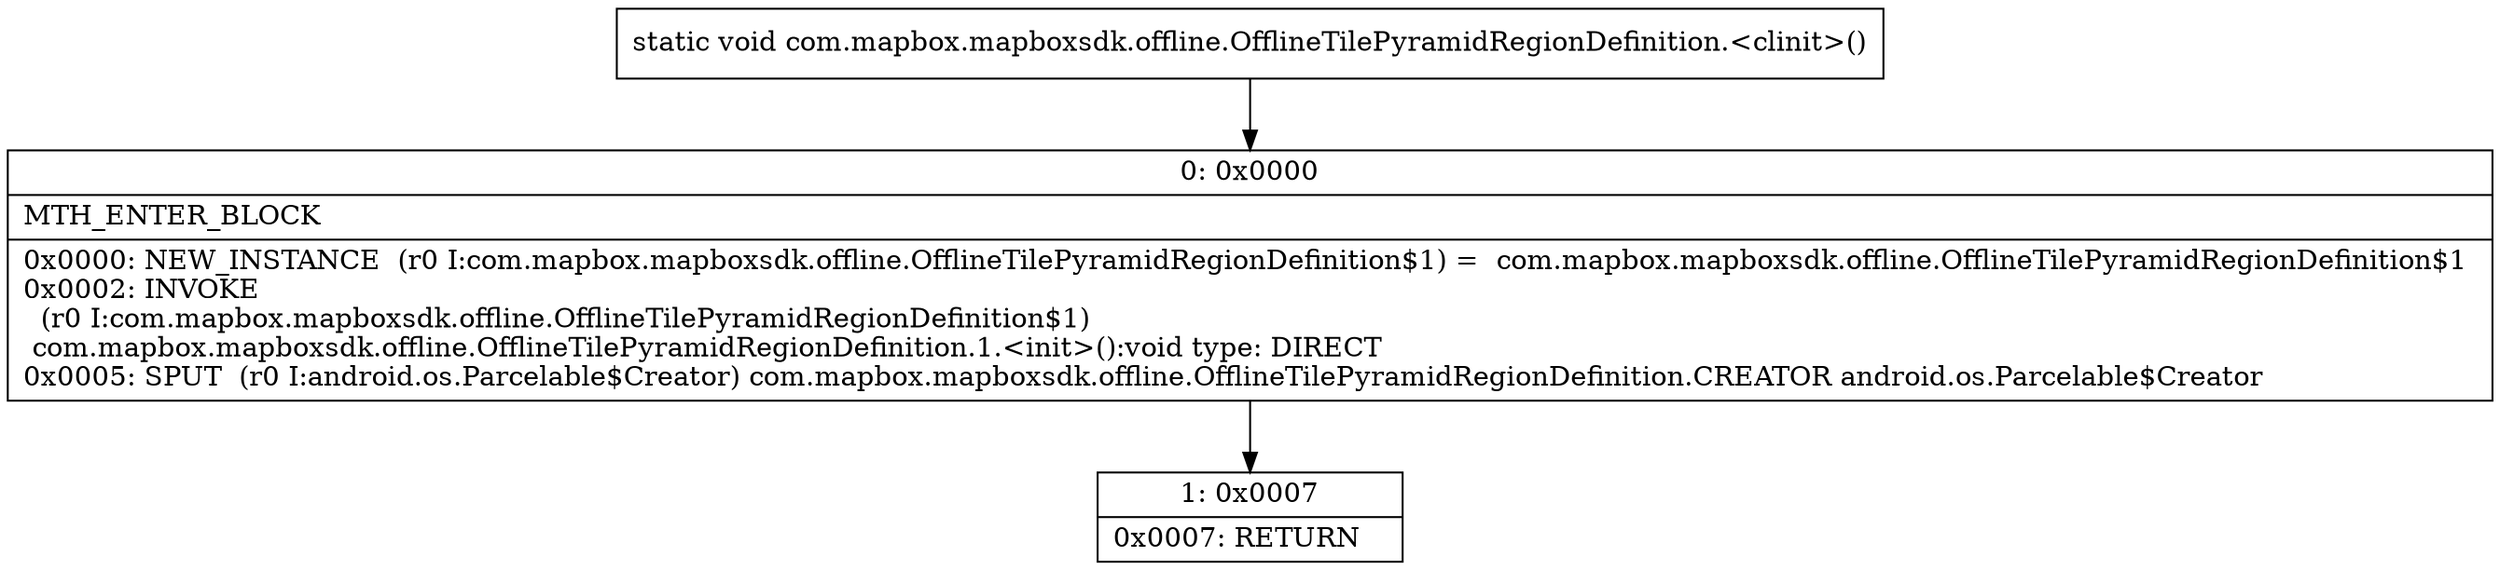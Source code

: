digraph "CFG forcom.mapbox.mapboxsdk.offline.OfflineTilePyramidRegionDefinition.\<clinit\>()V" {
Node_0 [shape=record,label="{0\:\ 0x0000|MTH_ENTER_BLOCK\l|0x0000: NEW_INSTANCE  (r0 I:com.mapbox.mapboxsdk.offline.OfflineTilePyramidRegionDefinition$1) =  com.mapbox.mapboxsdk.offline.OfflineTilePyramidRegionDefinition$1 \l0x0002: INVOKE  \l  (r0 I:com.mapbox.mapboxsdk.offline.OfflineTilePyramidRegionDefinition$1)\l com.mapbox.mapboxsdk.offline.OfflineTilePyramidRegionDefinition.1.\<init\>():void type: DIRECT \l0x0005: SPUT  (r0 I:android.os.Parcelable$Creator) com.mapbox.mapboxsdk.offline.OfflineTilePyramidRegionDefinition.CREATOR android.os.Parcelable$Creator \l}"];
Node_1 [shape=record,label="{1\:\ 0x0007|0x0007: RETURN   \l}"];
MethodNode[shape=record,label="{static void com.mapbox.mapboxsdk.offline.OfflineTilePyramidRegionDefinition.\<clinit\>() }"];
MethodNode -> Node_0;
Node_0 -> Node_1;
}

